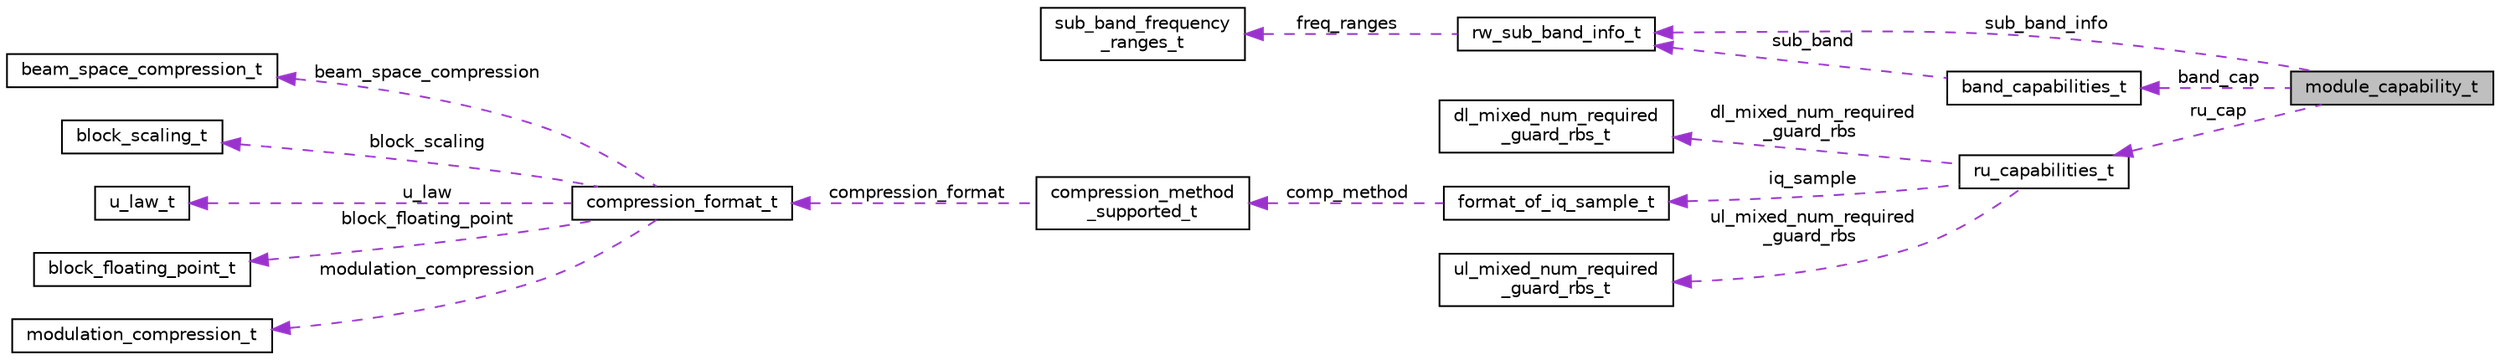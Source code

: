 digraph "module_capability_t"
{
 // LATEX_PDF_SIZE
  bgcolor="transparent";
  edge [fontname="Helvetica",fontsize="10",labelfontname="Helvetica",labelfontsize="10"];
  node [fontname="Helvetica",fontsize="10",shape=record];
  rankdir="LR";
  Node1 [label="module_capability_t",height=0.2,width=0.4,color="black", fillcolor="grey75", style="filled", fontcolor="black",tooltip=" "];
  Node2 -> Node1 [dir="back",color="darkorchid3",fontsize="10",style="dashed",label=" band_cap" ,fontname="Helvetica"];
  Node2 [label="band_capabilities_t",height=0.2,width=0.4,color="black",URL="$EvenstarModuleCapability_8h.html#structband__capabilities__t",tooltip=" "];
  Node3 -> Node2 [dir="back",color="darkorchid3",fontsize="10",style="dashed",label=" sub_band" ,fontname="Helvetica"];
  Node3 [label="rw_sub_band_info_t",height=0.2,width=0.4,color="black",URL="$EvenstarModuleCapability_8h.html#structrw__sub__band__info__t",tooltip=" "];
  Node4 -> Node3 [dir="back",color="darkorchid3",fontsize="10",style="dashed",label=" freq_ranges" ,fontname="Helvetica"];
  Node4 [label="sub_band_frequency\l_ranges_t",height=0.2,width=0.4,color="black",URL="$EvenstarModuleCapability_8h.html#structsub__band__frequency__ranges__t",tooltip=" "];
  Node3 -> Node1 [dir="back",color="darkorchid3",fontsize="10",style="dashed",label=" sub_band_info" ,fontname="Helvetica"];
  Node5 -> Node1 [dir="back",color="darkorchid3",fontsize="10",style="dashed",label=" ru_cap" ,fontname="Helvetica"];
  Node5 [label="ru_capabilities_t",height=0.2,width=0.4,color="black",URL="$EvenstarModuleCapability_8h.html#structru__capabilities__t",tooltip=" "];
  Node6 -> Node5 [dir="back",color="darkorchid3",fontsize="10",style="dashed",label=" dl_mixed_num_required\l_guard_rbs" ,fontname="Helvetica"];
  Node6 [label="dl_mixed_num_required\l_guard_rbs_t",height=0.2,width=0.4,color="black",URL="$EvenstarModuleCapability_8h.html#structdl__mixed__num__required__guard__rbs__t",tooltip=" "];
  Node7 -> Node5 [dir="back",color="darkorchid3",fontsize="10",style="dashed",label=" iq_sample" ,fontname="Helvetica"];
  Node7 [label="format_of_iq_sample_t",height=0.2,width=0.4,color="black",URL="$EvenstarModuleCapability_8h.html#structformat__of__iq__sample__t",tooltip=" "];
  Node8 -> Node7 [dir="back",color="darkorchid3",fontsize="10",style="dashed",label=" comp_method" ,fontname="Helvetica"];
  Node8 [label="compression_method\l_supported_t",height=0.2,width=0.4,color="black",URL="$EvenstarModuleCapability_8h.html#structcompression__method__supported__t",tooltip=" "];
  Node9 -> Node8 [dir="back",color="darkorchid3",fontsize="10",style="dashed",label=" compression_format" ,fontname="Helvetica"];
  Node9 [label="compression_format_t",height=0.2,width=0.4,color="black",URL="$EvenstarCompression_8h.html#unioncompression__format__t",tooltip=" "];
  Node10 -> Node9 [dir="back",color="darkorchid3",fontsize="10",style="dashed",label=" beam_space_compression" ,fontname="Helvetica"];
  Node10 [label="beam_space_compression_t",height=0.2,width=0.4,color="black",URL="$EvenstarCompression_8h.html#structbeam__space__compression__t",tooltip=" "];
  Node11 -> Node9 [dir="back",color="darkorchid3",fontsize="10",style="dashed",label=" block_scaling" ,fontname="Helvetica"];
  Node11 [label="block_scaling_t",height=0.2,width=0.4,color="black",URL="$EvenstarCompression_8h.html#structblock__scaling__t",tooltip=" "];
  Node12 -> Node9 [dir="back",color="darkorchid3",fontsize="10",style="dashed",label=" u_law" ,fontname="Helvetica"];
  Node12 [label="u_law_t",height=0.2,width=0.4,color="black",URL="$EvenstarCompression_8h.html#structu__law__t",tooltip=" "];
  Node13 -> Node9 [dir="back",color="darkorchid3",fontsize="10",style="dashed",label=" block_floating_point" ,fontname="Helvetica"];
  Node13 [label="block_floating_point_t",height=0.2,width=0.4,color="black",URL="$EvenstarCompression_8h.html#structblock__floating__point__t",tooltip=" "];
  Node14 -> Node9 [dir="back",color="darkorchid3",fontsize="10",style="dashed",label=" modulation_compression" ,fontname="Helvetica"];
  Node14 [label="modulation_compression_t",height=0.2,width=0.4,color="black",URL="$EvenstarCompression_8h.html#structmodulation__compression__t",tooltip=" "];
  Node15 -> Node5 [dir="back",color="darkorchid3",fontsize="10",style="dashed",label=" ul_mixed_num_required\l_guard_rbs" ,fontname="Helvetica"];
  Node15 [label="ul_mixed_num_required\l_guard_rbs_t",height=0.2,width=0.4,color="black",URL="$EvenstarModuleCapability_8h.html#structul__mixed__num__required__guard__rbs__t",tooltip=" "];
}
